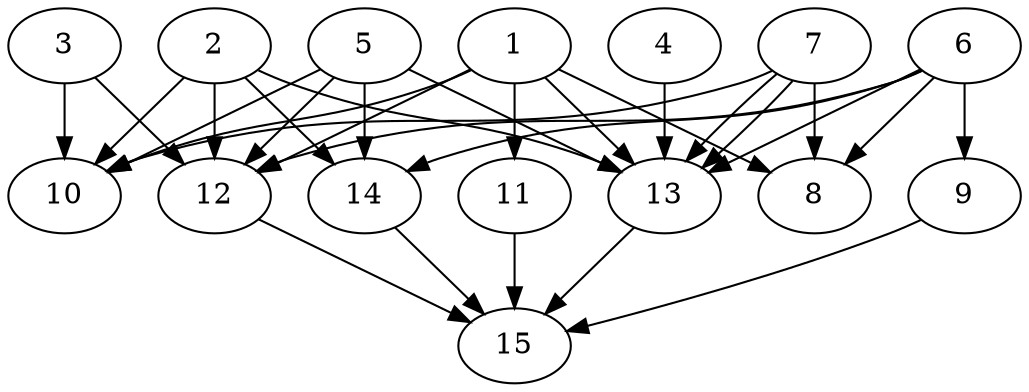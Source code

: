 // DAG automatically generated by daggen at Thu Oct  3 13:59:26 2019
// ./daggen --dot -n 15 --ccr 0.4 --fat 0.7 --regular 0.7 --density 0.9 --mindata 5242880 --maxdata 52428800 
digraph G {
  1 [size="88427520", alpha="0.06", expect_size="35371008"] 
  1 -> 8 [size ="35371008"]
  1 -> 10 [size ="35371008"]
  1 -> 11 [size ="35371008"]
  1 -> 12 [size ="35371008"]
  1 -> 13 [size ="35371008"]
  2 [size="32448000", alpha="0.02", expect_size="12979200"] 
  2 -> 10 [size ="12979200"]
  2 -> 12 [size ="12979200"]
  2 -> 13 [size ="12979200"]
  2 -> 14 [size ="12979200"]
  3 [size="47505920", alpha="0.16", expect_size="19002368"] 
  3 -> 10 [size ="19002368"]
  3 -> 12 [size ="19002368"]
  4 [size="47111680", alpha="0.16", expect_size="18844672"] 
  4 -> 13 [size ="18844672"]
  5 [size="104788480", alpha="0.17", expect_size="41915392"] 
  5 -> 10 [size ="41915392"]
  5 -> 12 [size ="41915392"]
  5 -> 13 [size ="41915392"]
  5 -> 14 [size ="41915392"]
  6 [size="24391680", alpha="0.19", expect_size="9756672"] 
  6 -> 8 [size ="9756672"]
  6 -> 9 [size ="9756672"]
  6 -> 12 [size ="9756672"]
  6 -> 13 [size ="9756672"]
  6 -> 14 [size ="9756672"]
  7 [size="31464960", alpha="0.11", expect_size="12585984"] 
  7 -> 8 [size ="12585984"]
  7 -> 10 [size ="12585984"]
  7 -> 13 [size ="12585984"]
  7 -> 13 [size ="12585984"]
  8 [size="44641280", alpha="0.13", expect_size="17856512"] 
  9 [size="92922880", alpha="0.12", expect_size="37169152"] 
  9 -> 15 [size ="37169152"]
  10 [size="44055040", alpha="0.10", expect_size="17622016"] 
  11 [size="23656960", alpha="0.02", expect_size="9462784"] 
  11 -> 15 [size ="9462784"]
  12 [size="59159040", alpha="0.13", expect_size="23663616"] 
  12 -> 15 [size ="23663616"]
  13 [size="69086720", alpha="0.10", expect_size="27634688"] 
  13 -> 15 [size ="27634688"]
  14 [size="47984640", alpha="0.15", expect_size="19193856"] 
  14 -> 15 [size ="19193856"]
  15 [size="25541120", alpha="0.13", expect_size="10216448"] 
}

